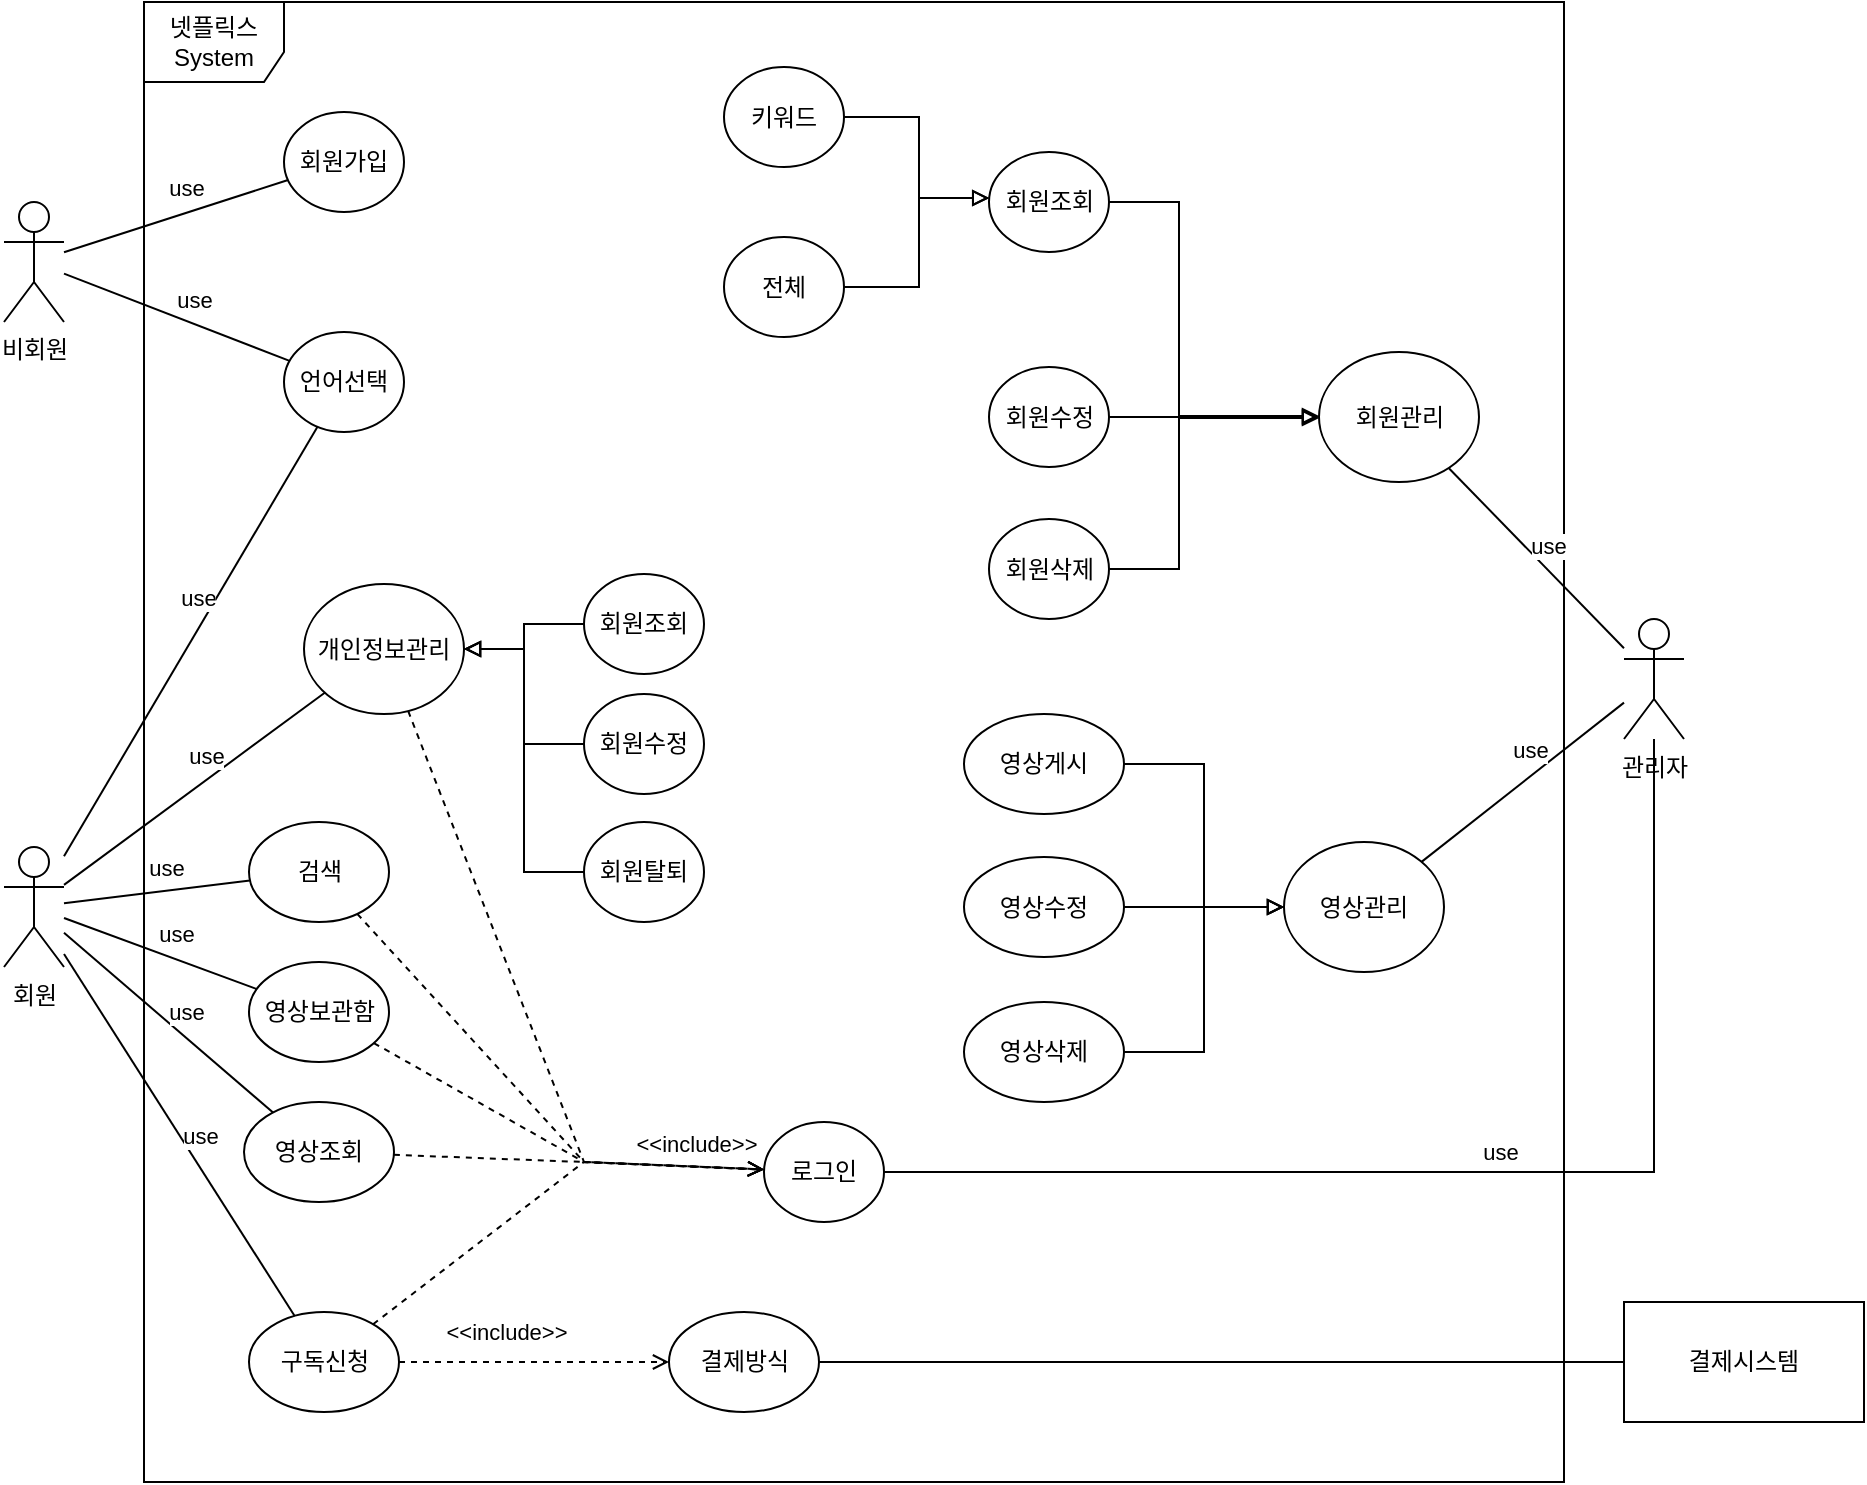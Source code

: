 <mxfile version="22.1.15" type="google">
  <diagram name="페이지-1" id="uEryxSHzHtPZaBqVxbtr">
    <mxGraphModel grid="1" page="1" gridSize="10" guides="1" tooltips="1" connect="1" arrows="1" fold="1" pageScale="1" pageWidth="1654" pageHeight="2336" math="0" shadow="0">
      <root>
        <mxCell id="0" />
        <mxCell id="1" parent="0" />
        <mxCell id="Nrq_QT51ZjRh7xMufsW_-1" value="비회원" style="shape=umlActor;verticalLabelPosition=bottom;verticalAlign=top;html=1;outlineConnect=0;" vertex="1" parent="1">
          <mxGeometry x="80" y="290" width="30" height="60" as="geometry" />
        </mxCell>
        <mxCell id="Nrq_QT51ZjRh7xMufsW_-2" value="회원" style="shape=umlActor;verticalLabelPosition=bottom;verticalAlign=top;html=1;outlineConnect=0;" vertex="1" parent="1">
          <mxGeometry x="80" y="612.5" width="30" height="60" as="geometry" />
        </mxCell>
        <mxCell id="Nrq_QT51ZjRh7xMufsW_-88" style="edgeStyle=orthogonalEdgeStyle;rounded=0;orthogonalLoop=1;jettySize=auto;html=1;endArrow=none;endFill=0;" edge="1" parent="1" source="Nrq_QT51ZjRh7xMufsW_-4" target="Nrq_QT51ZjRh7xMufsW_-18">
          <mxGeometry relative="1" as="geometry">
            <Array as="points">
              <mxPoint x="905" y="775" />
            </Array>
          </mxGeometry>
        </mxCell>
        <mxCell id="Nrq_QT51ZjRh7xMufsW_-89" value="use" style="edgeLabel;html=1;align=center;verticalAlign=middle;resizable=0;points=[];" connectable="0" vertex="1" parent="Nrq_QT51ZjRh7xMufsW_-88">
          <mxGeometry x="-0.065" y="-2" relative="1" as="geometry">
            <mxPoint x="-13" y="-8" as="offset" />
          </mxGeometry>
        </mxCell>
        <mxCell id="Nrq_QT51ZjRh7xMufsW_-4" value="관리자" style="shape=umlActor;verticalLabelPosition=bottom;verticalAlign=top;html=1;outlineConnect=0;" vertex="1" parent="1">
          <mxGeometry x="890" y="498.5" width="30" height="60" as="geometry" />
        </mxCell>
        <mxCell id="Nrq_QT51ZjRh7xMufsW_-5" value="넷플릭스&lt;br&gt;System" style="shape=umlFrame;whiteSpace=wrap;html=1;pointerEvents=0;width=70;height=40;" vertex="1" parent="1">
          <mxGeometry x="150" y="190" width="710" height="740" as="geometry" />
        </mxCell>
        <mxCell id="Nrq_QT51ZjRh7xMufsW_-6" value="회원가입" style="ellipse;whiteSpace=wrap;html=1;" vertex="1" parent="1">
          <mxGeometry x="220" y="245" width="60" height="50" as="geometry" />
        </mxCell>
        <mxCell id="Nrq_QT51ZjRh7xMufsW_-7" value="개인정보관리" style="ellipse;whiteSpace=wrap;html=1;" vertex="1" parent="1">
          <mxGeometry x="230" y="481" width="80" height="65" as="geometry" />
        </mxCell>
        <mxCell id="Nrq_QT51ZjRh7xMufsW_-8" value="" style="endArrow=none;html=1;rounded=0;" edge="1" parent="1" source="Nrq_QT51ZjRh7xMufsW_-1" target="Nrq_QT51ZjRh7xMufsW_-6">
          <mxGeometry width="50" height="50" relative="1" as="geometry">
            <mxPoint x="450" y="280" as="sourcePoint" />
            <mxPoint x="500" y="230" as="targetPoint" />
          </mxGeometry>
        </mxCell>
        <mxCell id="Nrq_QT51ZjRh7xMufsW_-9" value="use" style="edgeLabel;html=1;align=center;verticalAlign=middle;resizable=0;points=[];" connectable="0" vertex="1" parent="Nrq_QT51ZjRh7xMufsW_-8">
          <mxGeometry x="0.115" y="4" relative="1" as="geometry">
            <mxPoint y="-8" as="offset" />
          </mxGeometry>
        </mxCell>
        <mxCell id="Nrq_QT51ZjRh7xMufsW_-11" value="" style="endArrow=none;html=1;rounded=0;" edge="1" parent="1" source="Nrq_QT51ZjRh7xMufsW_-2" target="Nrq_QT51ZjRh7xMufsW_-7">
          <mxGeometry width="50" height="50" relative="1" as="geometry">
            <mxPoint x="110" y="358" as="sourcePoint" />
            <mxPoint x="250" y="346" as="targetPoint" />
          </mxGeometry>
        </mxCell>
        <mxCell id="Nrq_QT51ZjRh7xMufsW_-12" value="use" style="edgeLabel;html=1;align=center;verticalAlign=middle;resizable=0;points=[];" connectable="0" vertex="1" parent="Nrq_QT51ZjRh7xMufsW_-11">
          <mxGeometry x="0.115" y="4" relative="1" as="geometry">
            <mxPoint y="-8" as="offset" />
          </mxGeometry>
        </mxCell>
        <mxCell id="Nrq_QT51ZjRh7xMufsW_-13" value="언어선택" style="ellipse;whiteSpace=wrap;html=1;" vertex="1" parent="1">
          <mxGeometry x="220" y="355" width="60" height="50" as="geometry" />
        </mxCell>
        <mxCell id="Nrq_QT51ZjRh7xMufsW_-14" value="" style="endArrow=none;html=1;rounded=0;" edge="1" parent="1" source="Nrq_QT51ZjRh7xMufsW_-1" target="Nrq_QT51ZjRh7xMufsW_-13">
          <mxGeometry width="50" height="50" relative="1" as="geometry">
            <mxPoint x="120" y="292" as="sourcePoint" />
            <mxPoint x="260" y="280" as="targetPoint" />
          </mxGeometry>
        </mxCell>
        <mxCell id="Nrq_QT51ZjRh7xMufsW_-15" value="use" style="edgeLabel;html=1;align=center;verticalAlign=middle;resizable=0;points=[];" connectable="0" vertex="1" parent="Nrq_QT51ZjRh7xMufsW_-14">
          <mxGeometry x="0.115" y="4" relative="1" as="geometry">
            <mxPoint y="-8" as="offset" />
          </mxGeometry>
        </mxCell>
        <mxCell id="Nrq_QT51ZjRh7xMufsW_-16" value="" style="endArrow=none;html=1;rounded=0;" edge="1" parent="1" source="Nrq_QT51ZjRh7xMufsW_-2" target="Nrq_QT51ZjRh7xMufsW_-13">
          <mxGeometry width="50" height="50" relative="1" as="geometry">
            <mxPoint x="100" y="207" as="sourcePoint" />
            <mxPoint x="253" y="273" as="targetPoint" />
          </mxGeometry>
        </mxCell>
        <mxCell id="Nrq_QT51ZjRh7xMufsW_-17" value="use" style="edgeLabel;html=1;align=center;verticalAlign=middle;resizable=0;points=[];" connectable="0" vertex="1" parent="Nrq_QT51ZjRh7xMufsW_-16">
          <mxGeometry x="0.115" y="4" relative="1" as="geometry">
            <mxPoint y="-8" as="offset" />
          </mxGeometry>
        </mxCell>
        <mxCell id="Nrq_QT51ZjRh7xMufsW_-18" value="로그인" style="ellipse;whiteSpace=wrap;html=1;" vertex="1" parent="1">
          <mxGeometry x="460" y="750" width="60" height="50" as="geometry" />
        </mxCell>
        <mxCell id="Nrq_QT51ZjRh7xMufsW_-24" style="edgeStyle=orthogonalEdgeStyle;rounded=0;orthogonalLoop=1;jettySize=auto;html=1;entryX=1;entryY=0.5;entryDx=0;entryDy=0;endArrow=block;endFill=0;startArrow=none;startFill=0;" edge="1" parent="1" source="Nrq_QT51ZjRh7xMufsW_-21" target="Nrq_QT51ZjRh7xMufsW_-7">
          <mxGeometry relative="1" as="geometry" />
        </mxCell>
        <mxCell id="Nrq_QT51ZjRh7xMufsW_-21" value="회원조회" style="ellipse;whiteSpace=wrap;html=1;" vertex="1" parent="1">
          <mxGeometry x="370" y="476" width="60" height="50" as="geometry" />
        </mxCell>
        <mxCell id="Nrq_QT51ZjRh7xMufsW_-25" style="edgeStyle=orthogonalEdgeStyle;rounded=0;orthogonalLoop=1;jettySize=auto;html=1;entryX=1;entryY=0.5;entryDx=0;entryDy=0;endArrow=block;endFill=0;startArrow=none;startFill=0;" edge="1" parent="1" source="Nrq_QT51ZjRh7xMufsW_-22" target="Nrq_QT51ZjRh7xMufsW_-7">
          <mxGeometry relative="1" as="geometry" />
        </mxCell>
        <mxCell id="Nrq_QT51ZjRh7xMufsW_-22" value="회원수정" style="ellipse;whiteSpace=wrap;html=1;" vertex="1" parent="1">
          <mxGeometry x="370" y="536" width="60" height="50" as="geometry" />
        </mxCell>
        <mxCell id="Nrq_QT51ZjRh7xMufsW_-26" style="edgeStyle=orthogonalEdgeStyle;rounded=0;orthogonalLoop=1;jettySize=auto;html=1;entryX=1;entryY=0.5;entryDx=0;entryDy=0;endArrow=block;endFill=0;startArrow=none;startFill=0;" edge="1" parent="1" source="Nrq_QT51ZjRh7xMufsW_-23" target="Nrq_QT51ZjRh7xMufsW_-7">
          <mxGeometry relative="1" as="geometry" />
        </mxCell>
        <mxCell id="Nrq_QT51ZjRh7xMufsW_-23" value="회원탈퇴" style="ellipse;whiteSpace=wrap;html=1;" vertex="1" parent="1">
          <mxGeometry x="370" y="600" width="60" height="50" as="geometry" />
        </mxCell>
        <mxCell id="Nrq_QT51ZjRh7xMufsW_-28" value="검색" style="ellipse;whiteSpace=wrap;html=1;" vertex="1" parent="1">
          <mxGeometry x="202.5" y="600" width="70" height="50" as="geometry" />
        </mxCell>
        <mxCell id="Nrq_QT51ZjRh7xMufsW_-29" value="영상보관함" style="ellipse;whiteSpace=wrap;html=1;" vertex="1" parent="1">
          <mxGeometry x="202.5" y="670" width="70" height="50" as="geometry" />
        </mxCell>
        <mxCell id="Nrq_QT51ZjRh7xMufsW_-30" value="영상조회" style="ellipse;whiteSpace=wrap;html=1;" vertex="1" parent="1">
          <mxGeometry x="200" y="740" width="75" height="50" as="geometry" />
        </mxCell>
        <mxCell id="Nrq_QT51ZjRh7xMufsW_-31" value="" style="endArrow=none;html=1;rounded=0;" edge="1" parent="1" source="Nrq_QT51ZjRh7xMufsW_-2" target="Nrq_QT51ZjRh7xMufsW_-28">
          <mxGeometry width="50" height="50" relative="1" as="geometry">
            <mxPoint x="100" y="517" as="sourcePoint" />
            <mxPoint x="240" y="522" as="targetPoint" />
          </mxGeometry>
        </mxCell>
        <mxCell id="Nrq_QT51ZjRh7xMufsW_-32" value="use" style="edgeLabel;html=1;align=center;verticalAlign=middle;resizable=0;points=[];" connectable="0" vertex="1" parent="Nrq_QT51ZjRh7xMufsW_-31">
          <mxGeometry x="0.115" y="4" relative="1" as="geometry">
            <mxPoint y="-8" as="offset" />
          </mxGeometry>
        </mxCell>
        <mxCell id="Nrq_QT51ZjRh7xMufsW_-33" value="" style="endArrow=none;html=1;rounded=0;" edge="1" parent="1" source="Nrq_QT51ZjRh7xMufsW_-2" target="Nrq_QT51ZjRh7xMufsW_-29">
          <mxGeometry width="50" height="50" relative="1" as="geometry">
            <mxPoint x="80" y="617.5" as="sourcePoint" />
            <mxPoint x="244" y="772.5" as="targetPoint" />
          </mxGeometry>
        </mxCell>
        <mxCell id="Nrq_QT51ZjRh7xMufsW_-34" value="use" style="edgeLabel;html=1;align=center;verticalAlign=middle;resizable=0;points=[];" connectable="0" vertex="1" parent="Nrq_QT51ZjRh7xMufsW_-33">
          <mxGeometry x="0.115" y="4" relative="1" as="geometry">
            <mxPoint y="-8" as="offset" />
          </mxGeometry>
        </mxCell>
        <mxCell id="Nrq_QT51ZjRh7xMufsW_-35" value="" style="endArrow=none;html=1;rounded=0;" edge="1" parent="1" source="Nrq_QT51ZjRh7xMufsW_-2" target="Nrq_QT51ZjRh7xMufsW_-30">
          <mxGeometry width="50" height="50" relative="1" as="geometry">
            <mxPoint x="69.5" y="610" as="sourcePoint" />
            <mxPoint x="237.5" y="828" as="targetPoint" />
          </mxGeometry>
        </mxCell>
        <mxCell id="Nrq_QT51ZjRh7xMufsW_-36" value="use" style="edgeLabel;html=1;align=center;verticalAlign=middle;resizable=0;points=[];" connectable="0" vertex="1" parent="Nrq_QT51ZjRh7xMufsW_-35">
          <mxGeometry x="0.115" y="4" relative="1" as="geometry">
            <mxPoint y="-8" as="offset" />
          </mxGeometry>
        </mxCell>
        <mxCell id="Nrq_QT51ZjRh7xMufsW_-37" value="구독신청" style="ellipse;whiteSpace=wrap;html=1;" vertex="1" parent="1">
          <mxGeometry x="202.5" y="845" width="75" height="50" as="geometry" />
        </mxCell>
        <mxCell id="Nrq_QT51ZjRh7xMufsW_-38" value="" style="endArrow=none;html=1;rounded=0;" edge="1" parent="1" source="Nrq_QT51ZjRh7xMufsW_-2" target="Nrq_QT51ZjRh7xMufsW_-37">
          <mxGeometry width="50" height="50" relative="1" as="geometry">
            <mxPoint x="69" y="694.5" as="sourcePoint" />
            <mxPoint x="240" y="975.5" as="targetPoint" />
          </mxGeometry>
        </mxCell>
        <mxCell id="Nrq_QT51ZjRh7xMufsW_-39" value="use" style="edgeLabel;html=1;align=center;verticalAlign=middle;resizable=0;points=[];" connectable="0" vertex="1" parent="Nrq_QT51ZjRh7xMufsW_-38">
          <mxGeometry x="0.115" y="4" relative="1" as="geometry">
            <mxPoint y="-8" as="offset" />
          </mxGeometry>
        </mxCell>
        <mxCell id="Nrq_QT51ZjRh7xMufsW_-43" style="edgeStyle=orthogonalEdgeStyle;rounded=0;orthogonalLoop=1;jettySize=auto;html=1;endArrow=none;endFill=0;" edge="1" parent="1" source="Nrq_QT51ZjRh7xMufsW_-40" target="Nrq_QT51ZjRh7xMufsW_-42">
          <mxGeometry relative="1" as="geometry" />
        </mxCell>
        <mxCell id="Nrq_QT51ZjRh7xMufsW_-40" value="결제방식" style="ellipse;whiteSpace=wrap;html=1;" vertex="1" parent="1">
          <mxGeometry x="412.5" y="845" width="75" height="50" as="geometry" />
        </mxCell>
        <mxCell id="Nrq_QT51ZjRh7xMufsW_-41" value="" style="endArrow=open;dashed=1;html=1;rounded=0;endFill=0;" edge="1" parent="1" source="Nrq_QT51ZjRh7xMufsW_-37" target="Nrq_QT51ZjRh7xMufsW_-40">
          <mxGeometry width="50" height="50" relative="1" as="geometry">
            <mxPoint x="270" y="910" as="sourcePoint" />
            <mxPoint x="320" y="860" as="targetPoint" />
          </mxGeometry>
        </mxCell>
        <mxCell id="Nrq_QT51ZjRh7xMufsW_-56" value="&amp;lt;&amp;lt;include&amp;gt;&amp;gt;" style="edgeLabel;html=1;align=center;verticalAlign=middle;resizable=0;points=[];" connectable="0" vertex="1" parent="Nrq_QT51ZjRh7xMufsW_-41">
          <mxGeometry x="0.446" y="-3" relative="1" as="geometry">
            <mxPoint x="-44" y="-18" as="offset" />
          </mxGeometry>
        </mxCell>
        <mxCell id="Nrq_QT51ZjRh7xMufsW_-42" value="결제시스템" style="rounded=0;whiteSpace=wrap;html=1;" vertex="1" parent="1">
          <mxGeometry x="890" y="840" width="120" height="60" as="geometry" />
        </mxCell>
        <mxCell id="Nrq_QT51ZjRh7xMufsW_-46" value="" style="endArrow=open;dashed=1;html=1;rounded=0;endFill=0;" edge="1" parent="1" source="Nrq_QT51ZjRh7xMufsW_-7" target="Nrq_QT51ZjRh7xMufsW_-18">
          <mxGeometry width="50" height="50" relative="1" as="geometry">
            <mxPoint x="680" y="560" as="sourcePoint" />
            <mxPoint x="730" y="510" as="targetPoint" />
            <Array as="points">
              <mxPoint x="370" y="770" />
            </Array>
          </mxGeometry>
        </mxCell>
        <mxCell id="Nrq_QT51ZjRh7xMufsW_-47" value="" style="endArrow=open;dashed=1;html=1;rounded=0;endFill=0;" edge="1" parent="1" source="Nrq_QT51ZjRh7xMufsW_-28" target="Nrq_QT51ZjRh7xMufsW_-18">
          <mxGeometry width="50" height="50" relative="1" as="geometry">
            <mxPoint x="303" y="550" as="sourcePoint" />
            <mxPoint x="483" y="765" as="targetPoint" />
            <Array as="points">
              <mxPoint x="370" y="770" />
            </Array>
          </mxGeometry>
        </mxCell>
        <mxCell id="Nrq_QT51ZjRh7xMufsW_-48" value="" style="endArrow=open;dashed=1;html=1;rounded=0;endFill=0;" edge="1" parent="1" source="Nrq_QT51ZjRh7xMufsW_-29" target="Nrq_QT51ZjRh7xMufsW_-18">
          <mxGeometry width="50" height="50" relative="1" as="geometry">
            <mxPoint x="316" y="717" as="sourcePoint" />
            <mxPoint x="473" y="775" as="targetPoint" />
            <Array as="points">
              <mxPoint x="370" y="770" />
            </Array>
          </mxGeometry>
        </mxCell>
        <mxCell id="Nrq_QT51ZjRh7xMufsW_-49" value="" style="endArrow=open;dashed=1;html=1;rounded=0;endFill=0;" edge="1" parent="1" source="Nrq_QT51ZjRh7xMufsW_-30" target="Nrq_QT51ZjRh7xMufsW_-18">
          <mxGeometry width="50" height="50" relative="1" as="geometry">
            <mxPoint x="320" y="777" as="sourcePoint" />
            <mxPoint x="470" y="784" as="targetPoint" />
            <Array as="points">
              <mxPoint x="370" y="770" />
            </Array>
          </mxGeometry>
        </mxCell>
        <mxCell id="Nrq_QT51ZjRh7xMufsW_-50" value="" style="endArrow=open;dashed=1;html=1;rounded=0;endFill=0;" edge="1" parent="1" source="Nrq_QT51ZjRh7xMufsW_-37" target="Nrq_QT51ZjRh7xMufsW_-18">
          <mxGeometry width="50" height="50" relative="1" as="geometry">
            <mxPoint x="320" y="835" as="sourcePoint" />
            <mxPoint x="472" y="793" as="targetPoint" />
            <Array as="points">
              <mxPoint x="370" y="770" />
            </Array>
          </mxGeometry>
        </mxCell>
        <mxCell id="Nrq_QT51ZjRh7xMufsW_-51" value="&amp;lt;&amp;lt;include&amp;gt;&amp;gt;" style="edgeLabel;html=1;align=center;verticalAlign=middle;resizable=0;points=[];" connectable="0" vertex="1" parent="Nrq_QT51ZjRh7xMufsW_-50">
          <mxGeometry x="0.519" y="-5" relative="1" as="geometry">
            <mxPoint x="20" y="-16" as="offset" />
          </mxGeometry>
        </mxCell>
        <mxCell id="Nrq_QT51ZjRh7xMufsW_-57" value="회원관리" style="ellipse;whiteSpace=wrap;html=1;" vertex="1" parent="1">
          <mxGeometry x="737.5" y="365" width="80" height="65" as="geometry" />
        </mxCell>
        <mxCell id="Nrq_QT51ZjRh7xMufsW_-58" value="" style="endArrow=none;html=1;rounded=0;" edge="1" parent="1" source="Nrq_QT51ZjRh7xMufsW_-57" target="Nrq_QT51ZjRh7xMufsW_-4">
          <mxGeometry width="50" height="50" relative="1" as="geometry">
            <mxPoint x="620" y="780" as="sourcePoint" />
            <mxPoint x="670" y="730" as="targetPoint" />
          </mxGeometry>
        </mxCell>
        <mxCell id="Nrq_QT51ZjRh7xMufsW_-59" value="use" style="edgeLabel;html=1;align=center;verticalAlign=middle;resizable=0;points=[];" connectable="0" vertex="1" parent="Nrq_QT51ZjRh7xMufsW_-58">
          <mxGeometry x="0.117" y="2" relative="1" as="geometry">
            <mxPoint x="-1" y="-10" as="offset" />
          </mxGeometry>
        </mxCell>
        <mxCell id="Nrq_QT51ZjRh7xMufsW_-60" value="영상관리" style="ellipse;whiteSpace=wrap;html=1;" vertex="1" parent="1">
          <mxGeometry x="720" y="610" width="80" height="65" as="geometry" />
        </mxCell>
        <mxCell id="Nrq_QT51ZjRh7xMufsW_-61" value="" style="endArrow=none;html=1;rounded=0;" edge="1" parent="1" source="Nrq_QT51ZjRh7xMufsW_-60" target="Nrq_QT51ZjRh7xMufsW_-4">
          <mxGeometry width="50" height="50" relative="1" as="geometry">
            <mxPoint x="922" y="392" as="sourcePoint" />
            <mxPoint x="1090" y="494" as="targetPoint" />
          </mxGeometry>
        </mxCell>
        <mxCell id="Nrq_QT51ZjRh7xMufsW_-62" value="use" style="edgeLabel;html=1;align=center;verticalAlign=middle;resizable=0;points=[];" connectable="0" vertex="1" parent="Nrq_QT51ZjRh7xMufsW_-61">
          <mxGeometry x="0.117" y="2" relative="1" as="geometry">
            <mxPoint x="-1" y="-10" as="offset" />
          </mxGeometry>
        </mxCell>
        <mxCell id="Nrq_QT51ZjRh7xMufsW_-68" style="edgeStyle=orthogonalEdgeStyle;rounded=0;orthogonalLoop=1;jettySize=auto;html=1;endArrow=block;endFill=0;" edge="1" parent="1" source="Nrq_QT51ZjRh7xMufsW_-63" target="Nrq_QT51ZjRh7xMufsW_-57">
          <mxGeometry relative="1" as="geometry">
            <Array as="points">
              <mxPoint x="667.5" y="290" />
              <mxPoint x="667.5" y="397" />
            </Array>
          </mxGeometry>
        </mxCell>
        <mxCell id="Nrq_QT51ZjRh7xMufsW_-63" value="회원조회" style="ellipse;whiteSpace=wrap;html=1;" vertex="1" parent="1">
          <mxGeometry x="572.5" y="265" width="60" height="50" as="geometry" />
        </mxCell>
        <mxCell id="Nrq_QT51ZjRh7xMufsW_-67" style="edgeStyle=orthogonalEdgeStyle;rounded=0;orthogonalLoop=1;jettySize=auto;html=1;endArrow=block;endFill=0;" edge="1" parent="1" source="Nrq_QT51ZjRh7xMufsW_-64" target="Nrq_QT51ZjRh7xMufsW_-57">
          <mxGeometry relative="1" as="geometry">
            <Array as="points">
              <mxPoint x="607.5" y="397" />
              <mxPoint x="607.5" y="397" />
            </Array>
          </mxGeometry>
        </mxCell>
        <mxCell id="Nrq_QT51ZjRh7xMufsW_-64" value="회원수정" style="ellipse;whiteSpace=wrap;html=1;" vertex="1" parent="1">
          <mxGeometry x="572.5" y="372.5" width="60" height="50" as="geometry" />
        </mxCell>
        <mxCell id="Nrq_QT51ZjRh7xMufsW_-69" style="edgeStyle=orthogonalEdgeStyle;rounded=0;orthogonalLoop=1;jettySize=auto;html=1;endArrow=block;endFill=0;" edge="1" parent="1" source="Nrq_QT51ZjRh7xMufsW_-65" target="Nrq_QT51ZjRh7xMufsW_-57">
          <mxGeometry relative="1" as="geometry">
            <Array as="points">
              <mxPoint x="667.5" y="473" />
              <mxPoint x="667.5" y="398" />
            </Array>
          </mxGeometry>
        </mxCell>
        <mxCell id="Nrq_QT51ZjRh7xMufsW_-65" value="회원삭제" style="ellipse;whiteSpace=wrap;html=1;" vertex="1" parent="1">
          <mxGeometry x="572.5" y="448.5" width="60" height="50" as="geometry" />
        </mxCell>
        <mxCell id="Nrq_QT51ZjRh7xMufsW_-72" style="edgeStyle=orthogonalEdgeStyle;rounded=0;orthogonalLoop=1;jettySize=auto;html=1;endArrow=block;endFill=0;" edge="1" parent="1" source="Nrq_QT51ZjRh7xMufsW_-70" target="Nrq_QT51ZjRh7xMufsW_-63">
          <mxGeometry relative="1" as="geometry">
            <mxPoint x="497.5" y="287.5" as="targetPoint" />
            <Array as="points">
              <mxPoint x="537.5" y="248" />
              <mxPoint x="537.5" y="288" />
            </Array>
          </mxGeometry>
        </mxCell>
        <mxCell id="Nrq_QT51ZjRh7xMufsW_-70" value="키워드" style="ellipse;whiteSpace=wrap;html=1;" vertex="1" parent="1">
          <mxGeometry x="440" y="222.5" width="60" height="50" as="geometry" />
        </mxCell>
        <mxCell id="Nrq_QT51ZjRh7xMufsW_-73" value="" style="edgeStyle=orthogonalEdgeStyle;rounded=0;orthogonalLoop=1;jettySize=auto;html=1;endArrow=block;endFill=0;" edge="1" parent="1" source="Nrq_QT51ZjRh7xMufsW_-71" target="Nrq_QT51ZjRh7xMufsW_-63">
          <mxGeometry relative="1" as="geometry">
            <mxPoint x="497.5" y="287.5" as="targetPoint" />
            <Array as="points">
              <mxPoint x="537.5" y="332" />
              <mxPoint x="537.5" y="288" />
            </Array>
          </mxGeometry>
        </mxCell>
        <mxCell id="Nrq_QT51ZjRh7xMufsW_-71" value="전체" style="ellipse;whiteSpace=wrap;html=1;" vertex="1" parent="1">
          <mxGeometry x="440" y="307.5" width="60" height="50" as="geometry" />
        </mxCell>
        <mxCell id="Nrq_QT51ZjRh7xMufsW_-81" style="edgeStyle=orthogonalEdgeStyle;rounded=0;orthogonalLoop=1;jettySize=auto;html=1;entryX=0;entryY=0.5;entryDx=0;entryDy=0;endArrow=block;endFill=0;" edge="1" parent="1" source="Nrq_QT51ZjRh7xMufsW_-77" target="Nrq_QT51ZjRh7xMufsW_-60">
          <mxGeometry relative="1" as="geometry" />
        </mxCell>
        <mxCell id="Nrq_QT51ZjRh7xMufsW_-77" value="영상게시" style="ellipse;whiteSpace=wrap;html=1;" vertex="1" parent="1">
          <mxGeometry x="560" y="546" width="80" height="50" as="geometry" />
        </mxCell>
        <mxCell id="Nrq_QT51ZjRh7xMufsW_-82" style="edgeStyle=orthogonalEdgeStyle;rounded=0;orthogonalLoop=1;jettySize=auto;html=1;endArrow=block;endFill=0;" edge="1" parent="1" source="Nrq_QT51ZjRh7xMufsW_-78" target="Nrq_QT51ZjRh7xMufsW_-60">
          <mxGeometry relative="1" as="geometry" />
        </mxCell>
        <mxCell id="Nrq_QT51ZjRh7xMufsW_-78" value="영상수정" style="ellipse;whiteSpace=wrap;html=1;" vertex="1" parent="1">
          <mxGeometry x="560" y="617.5" width="80" height="50" as="geometry" />
        </mxCell>
        <mxCell id="Nrq_QT51ZjRh7xMufsW_-83" style="edgeStyle=orthogonalEdgeStyle;rounded=0;orthogonalLoop=1;jettySize=auto;html=1;entryX=0;entryY=0.5;entryDx=0;entryDy=0;endArrow=block;endFill=0;" edge="1" parent="1" source="Nrq_QT51ZjRh7xMufsW_-79" target="Nrq_QT51ZjRh7xMufsW_-60">
          <mxGeometry relative="1" as="geometry" />
        </mxCell>
        <mxCell id="Nrq_QT51ZjRh7xMufsW_-79" value="영상삭제" style="ellipse;whiteSpace=wrap;html=1;" vertex="1" parent="1">
          <mxGeometry x="560" y="690" width="80" height="50" as="geometry" />
        </mxCell>
      </root>
    </mxGraphModel>
  </diagram>
</mxfile>
